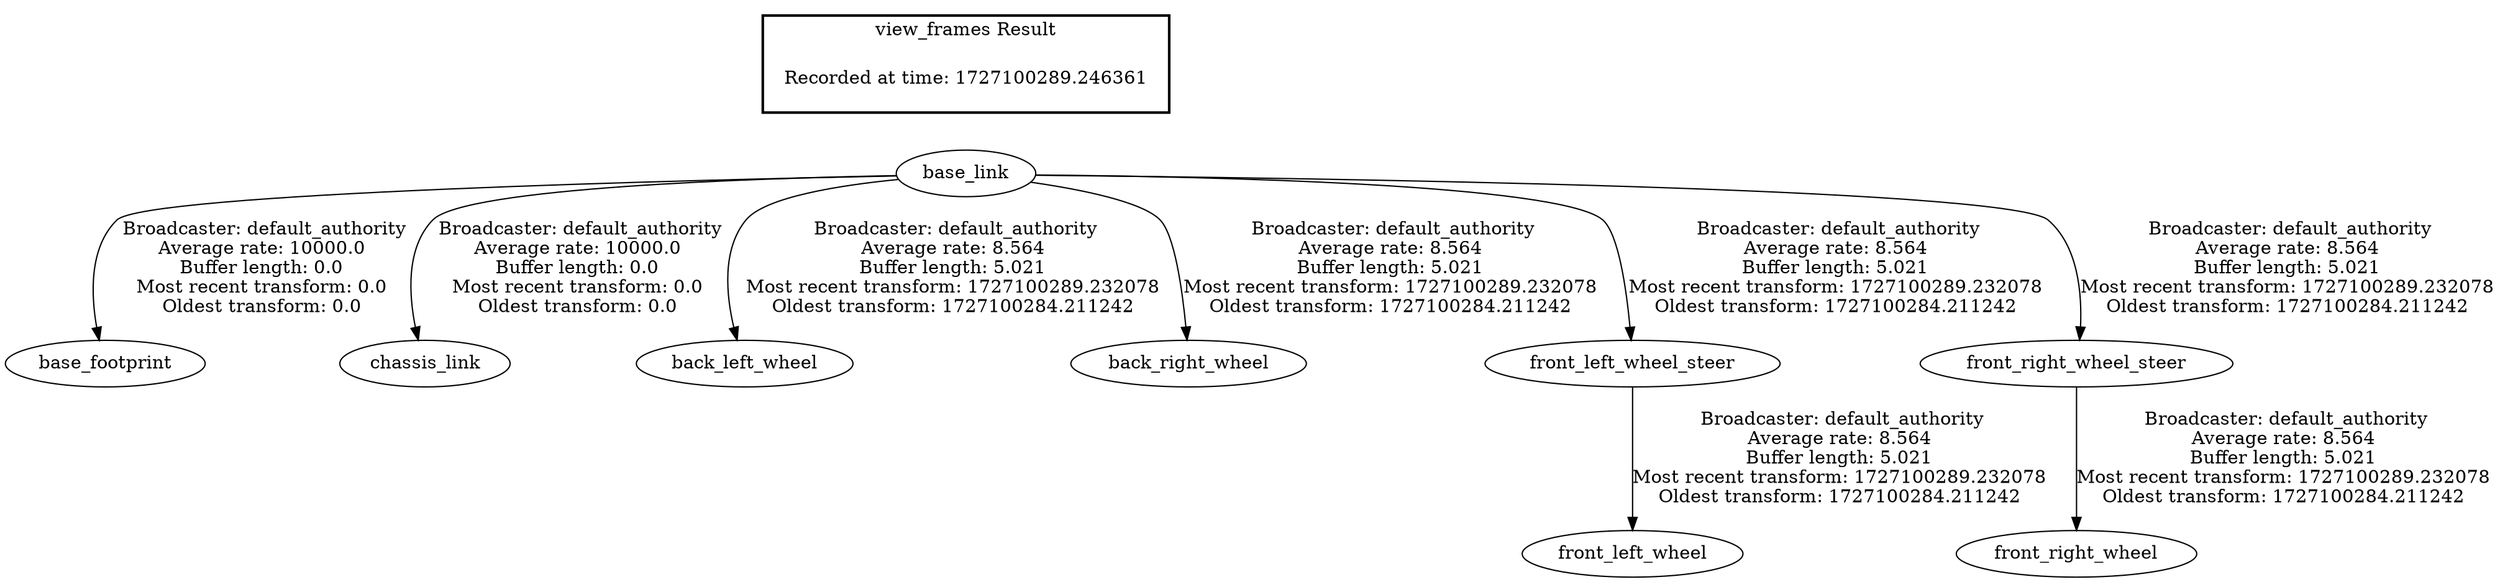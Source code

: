 digraph G {
"base_link" -> "base_footprint"[label=" Broadcaster: default_authority\nAverage rate: 10000.0\nBuffer length: 0.0\nMost recent transform: 0.0\nOldest transform: 0.0\n"];
"base_link" -> "chassis_link"[label=" Broadcaster: default_authority\nAverage rate: 10000.0\nBuffer length: 0.0\nMost recent transform: 0.0\nOldest transform: 0.0\n"];
"base_link" -> "back_left_wheel"[label=" Broadcaster: default_authority\nAverage rate: 8.564\nBuffer length: 5.021\nMost recent transform: 1727100289.232078\nOldest transform: 1727100284.211242\n"];
"base_link" -> "back_right_wheel"[label=" Broadcaster: default_authority\nAverage rate: 8.564\nBuffer length: 5.021\nMost recent transform: 1727100289.232078\nOldest transform: 1727100284.211242\n"];
"front_left_wheel_steer" -> "front_left_wheel"[label=" Broadcaster: default_authority\nAverage rate: 8.564\nBuffer length: 5.021\nMost recent transform: 1727100289.232078\nOldest transform: 1727100284.211242\n"];
"base_link" -> "front_left_wheel_steer"[label=" Broadcaster: default_authority\nAverage rate: 8.564\nBuffer length: 5.021\nMost recent transform: 1727100289.232078\nOldest transform: 1727100284.211242\n"];
"front_right_wheel_steer" -> "front_right_wheel"[label=" Broadcaster: default_authority\nAverage rate: 8.564\nBuffer length: 5.021\nMost recent transform: 1727100289.232078\nOldest transform: 1727100284.211242\n"];
"base_link" -> "front_right_wheel_steer"[label=" Broadcaster: default_authority\nAverage rate: 8.564\nBuffer length: 5.021\nMost recent transform: 1727100289.232078\nOldest transform: 1727100284.211242\n"];
edge [style=invis];
 subgraph cluster_legend { style=bold; color=black; label ="view_frames Result";
"Recorded at time: 1727100289.246361"[ shape=plaintext ] ;
}->"base_link";
}